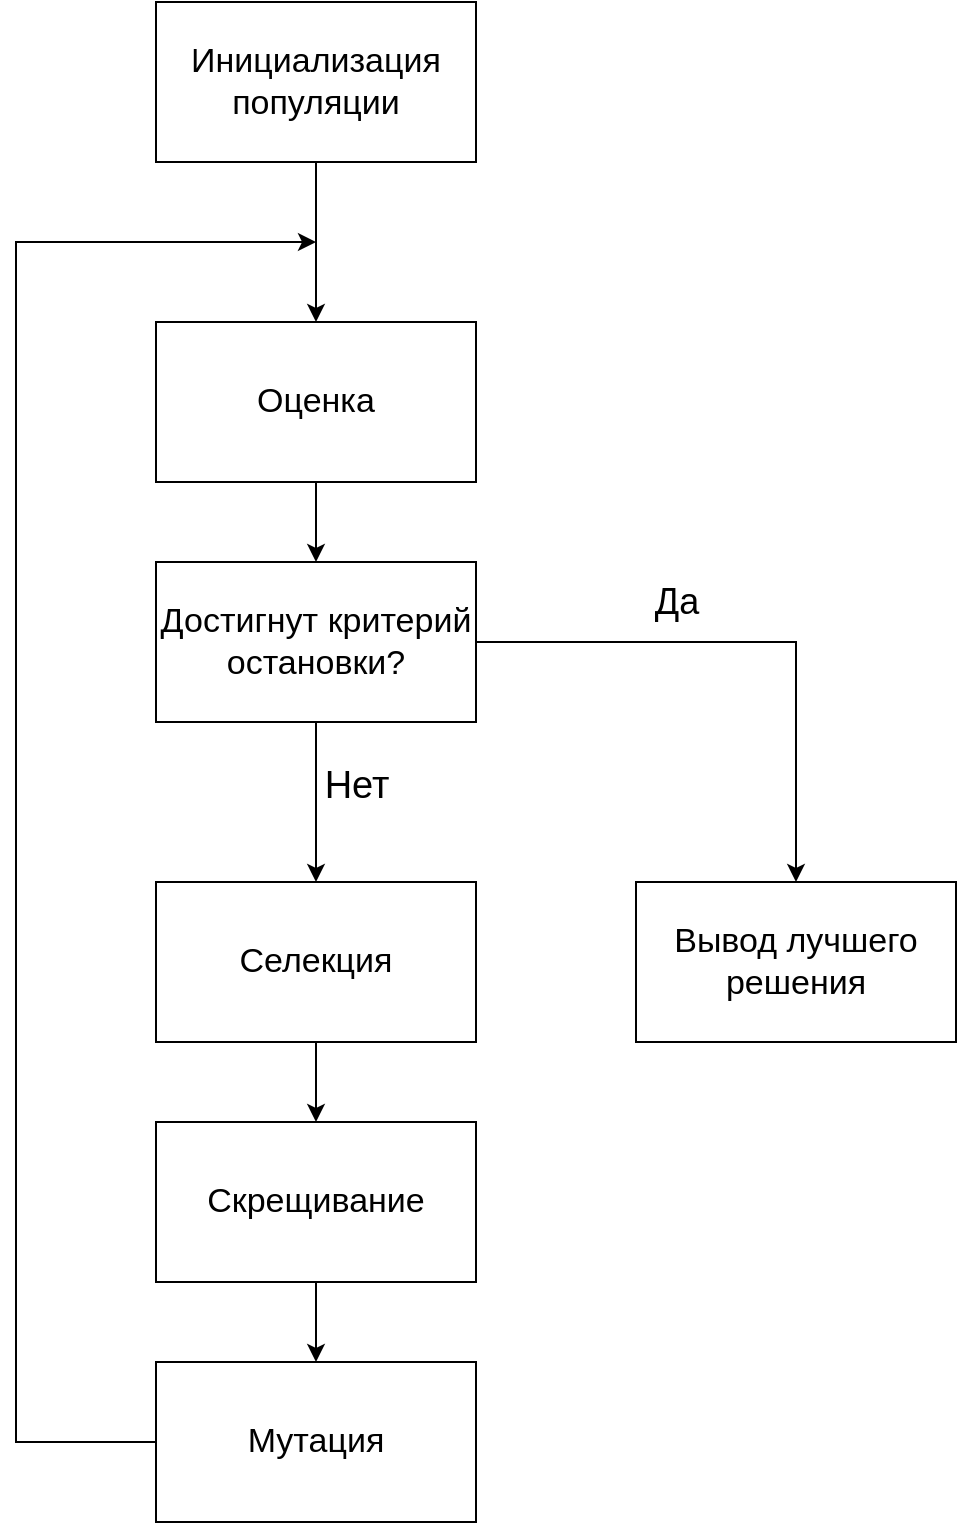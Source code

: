<mxfile version="25.0.2">
  <diagram name="Страница — 1" id="lKLe1Qum-SErgc8YncTy">
    <mxGraphModel dx="1434" dy="844" grid="0" gridSize="10" guides="1" tooltips="1" connect="1" arrows="1" fold="1" page="1" pageScale="1" pageWidth="583" pageHeight="827" math="0" shadow="0">
      <root>
        <mxCell id="0" />
        <mxCell id="1" parent="0" />
        <mxCell id="kfYyBLdIRprguN1HoCB5-8" style="edgeStyle=orthogonalEdgeStyle;rounded=0;orthogonalLoop=1;jettySize=auto;html=1;exitX=0.5;exitY=1;exitDx=0;exitDy=0;entryX=0.5;entryY=0;entryDx=0;entryDy=0;" edge="1" parent="1" source="kfYyBLdIRprguN1HoCB5-2" target="kfYyBLdIRprguN1HoCB5-3">
          <mxGeometry relative="1" as="geometry" />
        </mxCell>
        <mxCell id="kfYyBLdIRprguN1HoCB5-2" value="Инициализация популяции" style="rounded=0;whiteSpace=wrap;html=1;fontSize=17;" vertex="1" parent="1">
          <mxGeometry x="156" y="28" width="160" height="80" as="geometry" />
        </mxCell>
        <mxCell id="kfYyBLdIRprguN1HoCB5-9" style="edgeStyle=orthogonalEdgeStyle;rounded=0;orthogonalLoop=1;jettySize=auto;html=1;exitX=0.5;exitY=1;exitDx=0;exitDy=0;entryX=0.5;entryY=0;entryDx=0;entryDy=0;" edge="1" parent="1" source="kfYyBLdIRprguN1HoCB5-3" target="kfYyBLdIRprguN1HoCB5-7">
          <mxGeometry relative="1" as="geometry" />
        </mxCell>
        <mxCell id="kfYyBLdIRprguN1HoCB5-3" value="Оценка" style="rounded=0;whiteSpace=wrap;html=1;fontSize=17;" vertex="1" parent="1">
          <mxGeometry x="156" y="188" width="160" height="80" as="geometry" />
        </mxCell>
        <mxCell id="kfYyBLdIRprguN1HoCB5-12" style="edgeStyle=orthogonalEdgeStyle;rounded=0;orthogonalLoop=1;jettySize=auto;html=1;" edge="1" parent="1" source="kfYyBLdIRprguN1HoCB5-4" target="kfYyBLdIRprguN1HoCB5-5">
          <mxGeometry relative="1" as="geometry" />
        </mxCell>
        <mxCell id="kfYyBLdIRprguN1HoCB5-4" value="Селекция" style="rounded=0;whiteSpace=wrap;html=1;fontSize=17;" vertex="1" parent="1">
          <mxGeometry x="156" y="468" width="160" height="80" as="geometry" />
        </mxCell>
        <mxCell id="kfYyBLdIRprguN1HoCB5-13" style="edgeStyle=orthogonalEdgeStyle;rounded=0;orthogonalLoop=1;jettySize=auto;html=1;exitX=0.5;exitY=1;exitDx=0;exitDy=0;" edge="1" parent="1" source="kfYyBLdIRprguN1HoCB5-5" target="kfYyBLdIRprguN1HoCB5-6">
          <mxGeometry relative="1" as="geometry" />
        </mxCell>
        <mxCell id="kfYyBLdIRprguN1HoCB5-5" value="Скрещивание" style="rounded=0;whiteSpace=wrap;html=1;fontSize=17;" vertex="1" parent="1">
          <mxGeometry x="156" y="588" width="160" height="80" as="geometry" />
        </mxCell>
        <mxCell id="kfYyBLdIRprguN1HoCB5-14" style="edgeStyle=orthogonalEdgeStyle;rounded=0;orthogonalLoop=1;jettySize=auto;html=1;exitX=0;exitY=0.5;exitDx=0;exitDy=0;" edge="1" parent="1" source="kfYyBLdIRprguN1HoCB5-6">
          <mxGeometry relative="1" as="geometry">
            <mxPoint x="236" y="148" as="targetPoint" />
            <Array as="points">
              <mxPoint x="86" y="748" />
              <mxPoint x="86" y="148" />
            </Array>
          </mxGeometry>
        </mxCell>
        <mxCell id="kfYyBLdIRprguN1HoCB5-6" value="Мутация" style="rounded=0;whiteSpace=wrap;html=1;fontSize=17;" vertex="1" parent="1">
          <mxGeometry x="156" y="708" width="160" height="80" as="geometry" />
        </mxCell>
        <mxCell id="kfYyBLdIRprguN1HoCB5-10" style="edgeStyle=orthogonalEdgeStyle;rounded=0;orthogonalLoop=1;jettySize=auto;html=1;exitX=0.5;exitY=1;exitDx=0;exitDy=0;entryX=0.5;entryY=0;entryDx=0;entryDy=0;" edge="1" parent="1" source="kfYyBLdIRprguN1HoCB5-7" target="kfYyBLdIRprguN1HoCB5-4">
          <mxGeometry relative="1" as="geometry" />
        </mxCell>
        <mxCell id="kfYyBLdIRprguN1HoCB5-16" value="Нет" style="edgeLabel;html=1;align=center;verticalAlign=middle;resizable=0;points=[];fontSize=19;" vertex="1" connectable="0" parent="kfYyBLdIRprguN1HoCB5-10">
          <mxGeometry x="-0.2" y="4" relative="1" as="geometry">
            <mxPoint x="16" as="offset" />
          </mxGeometry>
        </mxCell>
        <mxCell id="kfYyBLdIRprguN1HoCB5-15" style="edgeStyle=orthogonalEdgeStyle;rounded=0;orthogonalLoop=1;jettySize=auto;html=1;exitX=1;exitY=0.5;exitDx=0;exitDy=0;entryX=0.5;entryY=0;entryDx=0;entryDy=0;fontSize=21;" edge="1" parent="1" source="kfYyBLdIRprguN1HoCB5-7" target="kfYyBLdIRprguN1HoCB5-11">
          <mxGeometry relative="1" as="geometry" />
        </mxCell>
        <mxCell id="kfYyBLdIRprguN1HoCB5-17" value="Да" style="edgeLabel;html=1;align=center;verticalAlign=middle;resizable=0;points=[];fontSize=18;" vertex="1" connectable="0" parent="kfYyBLdIRprguN1HoCB5-15">
          <mxGeometry x="-0.464" y="-2" relative="1" as="geometry">
            <mxPoint x="25" y="-22" as="offset" />
          </mxGeometry>
        </mxCell>
        <mxCell id="kfYyBLdIRprguN1HoCB5-7" value="Достигнут критерий остановки?" style="rounded=0;whiteSpace=wrap;html=1;fontSize=17;" vertex="1" parent="1">
          <mxGeometry x="156" y="308" width="160" height="80" as="geometry" />
        </mxCell>
        <mxCell id="kfYyBLdIRprguN1HoCB5-11" value="Вывод лучшего решения" style="rounded=0;whiteSpace=wrap;html=1;fontSize=17;" vertex="1" parent="1">
          <mxGeometry x="396" y="468" width="160" height="80" as="geometry" />
        </mxCell>
      </root>
    </mxGraphModel>
  </diagram>
</mxfile>
